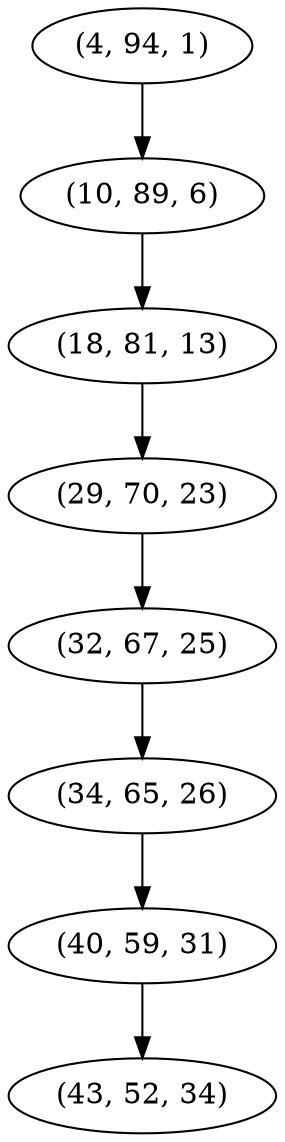 digraph tree {
    "(4, 94, 1)";
    "(10, 89, 6)";
    "(18, 81, 13)";
    "(29, 70, 23)";
    "(32, 67, 25)";
    "(34, 65, 26)";
    "(40, 59, 31)";
    "(43, 52, 34)";
    "(4, 94, 1)" -> "(10, 89, 6)";
    "(10, 89, 6)" -> "(18, 81, 13)";
    "(18, 81, 13)" -> "(29, 70, 23)";
    "(29, 70, 23)" -> "(32, 67, 25)";
    "(32, 67, 25)" -> "(34, 65, 26)";
    "(34, 65, 26)" -> "(40, 59, 31)";
    "(40, 59, 31)" -> "(43, 52, 34)";
}
